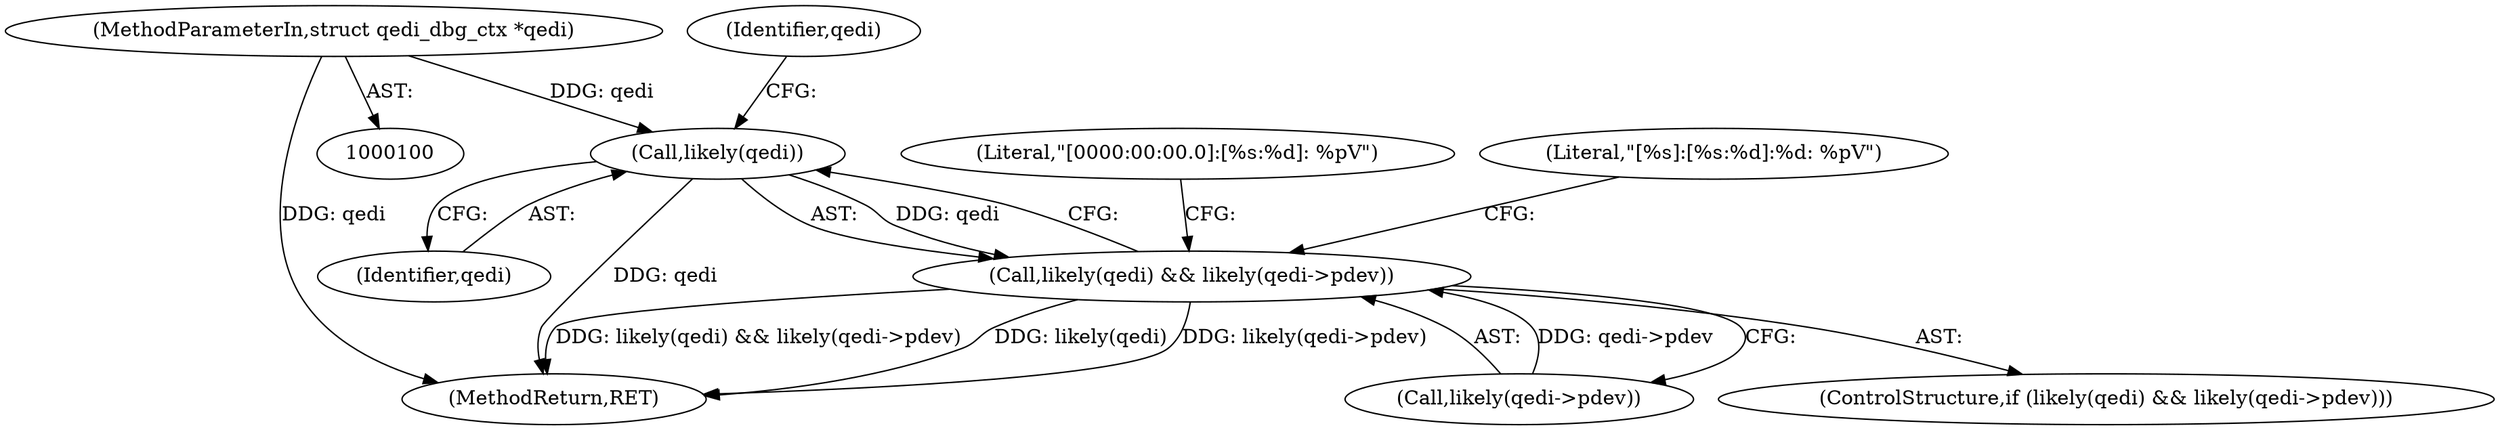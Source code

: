 digraph "0_linux_c09581a52765a85f19fc35340127396d5e3379cc_2@pointer" {
"1000101" [label="(MethodParameterIn,struct qedi_dbg_ctx *qedi)"];
"1000143" [label="(Call,likely(qedi))"];
"1000142" [label="(Call,likely(qedi) && likely(qedi->pdev))"];
"1000167" [label="(Literal,\"[0000:00:00.0]:[%s:%d]: %pV\")"];
"1000147" [label="(Identifier,qedi)"];
"1000145" [label="(Call,likely(qedi->pdev))"];
"1000101" [label="(MethodParameterIn,struct qedi_dbg_ctx *qedi)"];
"1000142" [label="(Call,likely(qedi) && likely(qedi->pdev))"];
"1000150" [label="(Literal,\"[%s]:[%s:%d]:%d: %pV\")"];
"1000141" [label="(ControlStructure,if (likely(qedi) && likely(qedi->pdev)))"];
"1000143" [label="(Call,likely(qedi))"];
"1000144" [label="(Identifier,qedi)"];
"1000175" [label="(MethodReturn,RET)"];
"1000101" -> "1000100"  [label="AST: "];
"1000101" -> "1000175"  [label="DDG: qedi"];
"1000101" -> "1000143"  [label="DDG: qedi"];
"1000143" -> "1000142"  [label="AST: "];
"1000143" -> "1000144"  [label="CFG: "];
"1000144" -> "1000143"  [label="AST: "];
"1000147" -> "1000143"  [label="CFG: "];
"1000142" -> "1000143"  [label="CFG: "];
"1000143" -> "1000175"  [label="DDG: qedi"];
"1000143" -> "1000142"  [label="DDG: qedi"];
"1000142" -> "1000141"  [label="AST: "];
"1000142" -> "1000145"  [label="CFG: "];
"1000145" -> "1000142"  [label="AST: "];
"1000150" -> "1000142"  [label="CFG: "];
"1000167" -> "1000142"  [label="CFG: "];
"1000142" -> "1000175"  [label="DDG: likely(qedi) && likely(qedi->pdev)"];
"1000142" -> "1000175"  [label="DDG: likely(qedi)"];
"1000142" -> "1000175"  [label="DDG: likely(qedi->pdev)"];
"1000145" -> "1000142"  [label="DDG: qedi->pdev"];
}
